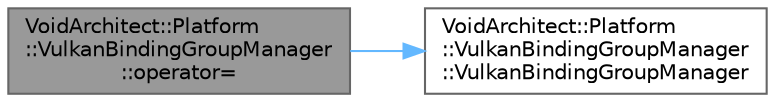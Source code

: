 digraph "VoidArchitect::Platform::VulkanBindingGroupManager::operator="
{
 // LATEX_PDF_SIZE
  bgcolor="transparent";
  edge [fontname=Helvetica,fontsize=10,labelfontname=Helvetica,labelfontsize=10];
  node [fontname=Helvetica,fontsize=10,shape=box,height=0.2,width=0.4];
  rankdir="LR";
  Node1 [id="Node000001",label="VoidArchitect::Platform\l::VulkanBindingGroupManager\l::operator=",height=0.2,width=0.4,color="gray40", fillcolor="grey60", style="filled", fontcolor="black",tooltip=" "];
  Node1 -> Node2 [id="edge1_Node000001_Node000002",color="steelblue1",style="solid",tooltip=" "];
  Node2 [id="Node000002",label="VoidArchitect::Platform\l::VulkanBindingGroupManager\l::VulkanBindingGroupManager",height=0.2,width=0.4,color="grey40", fillcolor="white", style="filled",URL="$class_void_architect_1_1_platform_1_1_vulkan_binding_group_manager.html#a8ad538ee06a8d788bccdca2bd62d47dd",tooltip=" "];
}
